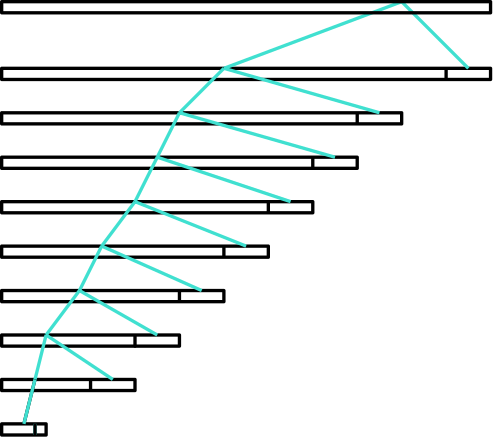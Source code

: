 <?xml version="1.0"?>
<!DOCTYPE ipe SYSTEM "ipe.dtd">
<ipe version="70212" creator="Ipe 7.2.12">
<info created="D:20200511153740" modified="D:20200511154524"/>
<ipestyle name="basic">
<symbol name="arrow/arc(spx)">
<path stroke="sym-stroke" fill="sym-stroke" pen="sym-pen">
0 0 m
-1 0.333 l
-1 -0.333 l
h
</path>
</symbol>
<symbol name="arrow/farc(spx)">
<path stroke="sym-stroke" fill="white" pen="sym-pen">
0 0 m
-1 0.333 l
-1 -0.333 l
h
</path>
</symbol>
<symbol name="arrow/ptarc(spx)">
<path stroke="sym-stroke" fill="sym-stroke" pen="sym-pen">
0 0 m
-1 0.333 l
-0.8 0 l
-1 -0.333 l
h
</path>
</symbol>
<symbol name="arrow/fptarc(spx)">
<path stroke="sym-stroke" fill="white" pen="sym-pen">
0 0 m
-1 0.333 l
-0.8 0 l
-1 -0.333 l
h
</path>
</symbol>
<symbol name="mark/circle(sx)" transformations="translations">
<path fill="sym-stroke">
0.6 0 0 0.6 0 0 e
0.4 0 0 0.4 0 0 e
</path>
</symbol>
<symbol name="mark/disk(sx)" transformations="translations">
<path fill="sym-stroke">
0.6 0 0 0.6 0 0 e
</path>
</symbol>
<symbol name="mark/fdisk(sfx)" transformations="translations">
<group>
<path fill="sym-fill">
0.5 0 0 0.5 0 0 e
</path>
<path fill="sym-stroke" fillrule="eofill">
0.6 0 0 0.6 0 0 e
0.4 0 0 0.4 0 0 e
</path>
</group>
</symbol>
<symbol name="mark/box(sx)" transformations="translations">
<path fill="sym-stroke" fillrule="eofill">
-0.6 -0.6 m
0.6 -0.6 l
0.6 0.6 l
-0.6 0.6 l
h
-0.4 -0.4 m
0.4 -0.4 l
0.4 0.4 l
-0.4 0.4 l
h
</path>
</symbol>
<symbol name="mark/square(sx)" transformations="translations">
<path fill="sym-stroke">
-0.6 -0.6 m
0.6 -0.6 l
0.6 0.6 l
-0.6 0.6 l
h
</path>
</symbol>
<symbol name="mark/fsquare(sfx)" transformations="translations">
<group>
<path fill="sym-fill">
-0.5 -0.5 m
0.5 -0.5 l
0.5 0.5 l
-0.5 0.5 l
h
</path>
<path fill="sym-stroke" fillrule="eofill">
-0.6 -0.6 m
0.6 -0.6 l
0.6 0.6 l
-0.6 0.6 l
h
-0.4 -0.4 m
0.4 -0.4 l
0.4 0.4 l
-0.4 0.4 l
h
</path>
</group>
</symbol>
<symbol name="mark/cross(sx)" transformations="translations">
<group>
<path fill="sym-stroke">
-0.43 -0.57 m
0.57 0.43 l
0.43 0.57 l
-0.57 -0.43 l
h
</path>
<path fill="sym-stroke">
-0.43 0.57 m
0.57 -0.43 l
0.43 -0.57 l
-0.57 0.43 l
h
</path>
</group>
</symbol>
<symbol name="arrow/fnormal(spx)">
<path stroke="sym-stroke" fill="white" pen="sym-pen">
0 0 m
-1 0.333 l
-1 -0.333 l
h
</path>
</symbol>
<symbol name="arrow/pointed(spx)">
<path stroke="sym-stroke" fill="sym-stroke" pen="sym-pen">
0 0 m
-1 0.333 l
-0.8 0 l
-1 -0.333 l
h
</path>
</symbol>
<symbol name="arrow/fpointed(spx)">
<path stroke="sym-stroke" fill="white" pen="sym-pen">
0 0 m
-1 0.333 l
-0.8 0 l
-1 -0.333 l
h
</path>
</symbol>
<symbol name="arrow/linear(spx)">
<path stroke="sym-stroke" pen="sym-pen">
-1 0.333 m
0 0 l
-1 -0.333 l
</path>
</symbol>
<symbol name="arrow/fdouble(spx)">
<path stroke="sym-stroke" fill="white" pen="sym-pen">
0 0 m
-1 0.333 l
-1 -0.333 l
h
-1 0 m
-2 0.333 l
-2 -0.333 l
h
</path>
</symbol>
<symbol name="arrow/double(spx)">
<path stroke="sym-stroke" fill="sym-stroke" pen="sym-pen">
0 0 m
-1 0.333 l
-1 -0.333 l
h
-1 0 m
-2 0.333 l
-2 -0.333 l
h
</path>
</symbol>
<pen name="heavier" value="0.8"/>
<pen name="fat" value="1.2"/>
<pen name="ultrafat" value="2"/>
<symbolsize name="large" value="5"/>
<symbolsize name="small" value="2"/>
<symbolsize name="tiny" value="1.1"/>
<arrowsize name="large" value="10"/>
<arrowsize name="small" value="5"/>
<arrowsize name="tiny" value="3"/>
<color name="red" value="1 0 0"/>
<color name="green" value="0 1 0"/>
<color name="blue" value="0 0 1"/>
<color name="yellow" value="1 1 0"/>
<color name="orange" value="1 0.647 0"/>
<color name="gold" value="1 0.843 0"/>
<color name="purple" value="0.627 0.125 0.941"/>
<color name="gray" value="0.745"/>
<color name="brown" value="0.647 0.165 0.165"/>
<color name="navy" value="0 0 0.502"/>
<color name="pink" value="1 0.753 0.796"/>
<color name="seagreen" value="0.18 0.545 0.341"/>
<color name="turquoise" value="0.251 0.878 0.816"/>
<color name="violet" value="0.933 0.51 0.933"/>
<color name="darkblue" value="0 0 0.545"/>
<color name="darkcyan" value="0 0.545 0.545"/>
<color name="darkgray" value="0.663"/>
<color name="darkgreen" value="0 0.392 0"/>
<color name="darkmagenta" value="0.545 0 0.545"/>
<color name="darkorange" value="1 0.549 0"/>
<color name="darkred" value="0.545 0 0"/>
<color name="lightblue" value="0.678 0.847 0.902"/>
<color name="lightcyan" value="0.878 1 1"/>
<color name="lightgray" value="0.827"/>
<color name="lightgreen" value="0.565 0.933 0.565"/>
<color name="lightyellow" value="1 1 0.878"/>
<dashstyle name="dashed" value="[4] 0"/>
<dashstyle name="dotted" value="[1 3] 0"/>
<dashstyle name="dash dotted" value="[4 2 1 2] 0"/>
<dashstyle name="dash dot dotted" value="[4 2 1 2 1 2] 0"/>
<textsize name="large" value="\large"/>
<textsize name="Large" value="\Large"/>
<textsize name="LARGE" value="\LARGE"/>
<textsize name="huge" value="\huge"/>
<textsize name="Huge" value="\Huge"/>
<textsize name="small" value="\small"/>
<textsize name="footnote" value="\footnotesize"/>
<textsize name="tiny" value="\tiny"/>
<textstyle name="center" begin="\begin{center}" end="\end{center}"/>
<textstyle name="itemize" begin="\begin{itemize}" end="\end{itemize}"/>
<textstyle name="item" begin="\begin{itemize}\item{}" end="\end{itemize}"/>
<gridsize name="4 pts" value="4"/>
<gridsize name="8 pts (~3 mm)" value="8"/>
<gridsize name="16 pts (~6 mm)" value="16"/>
<gridsize name="32 pts (~12 mm)" value="32"/>
<gridsize name="10 pts (~3.5 mm)" value="10"/>
<gridsize name="20 pts (~7 mm)" value="20"/>
<gridsize name="14 pts (~5 mm)" value="14"/>
<gridsize name="28 pts (~10 mm)" value="28"/>
<gridsize name="56 pts (~20 mm)" value="56"/>
<anglesize name="90 deg" value="90"/>
<anglesize name="60 deg" value="60"/>
<anglesize name="45 deg" value="45"/>
<anglesize name="30 deg" value="30"/>
<anglesize name="22.5 deg" value="22.5"/>
<opacity name="10%" value="0.1"/>
<opacity name="30%" value="0.3"/>
<opacity name="50%" value="0.5"/>
<opacity name="75%" value="0.75"/>
<tiling name="falling" angle="-60" step="4" width="1"/>
<tiling name="rising" angle="30" step="4" width="1"/>
</ipestyle>
<page>
<layer name="alpha"/>
<view layers="alpha" active="alpha"/>
<path layer="alpha" stroke="black" pen="fat">
160 432 m
160 428 l
336 428 l
336 432 l
h
</path>
<path stroke="black" pen="fat">
160 416 m
160 412 l
304 412 l
304 416 l
h
</path>
<path stroke="black" pen="fat">
160 400 m
160 396 l
288 396 l
288 400 l
h
</path>
<path stroke="black" pen="fat">
160 384 m
160 380 l
272 380 l
272 384 l
h
</path>
<path stroke="black" pen="fat">
160 368 m
160 364 l
256 364 l
256 368 l
h
</path>
<path stroke="black" pen="fat">
160 352 m
160 348 l
240 348 l
240 352 l
h
</path>
<path stroke="black" pen="fat">
160 336 m
160 332 l
224 332 l
224 336 l
h
</path>
<path stroke="black" pen="fat">
160 320 m
160 316 l
208 316 l
208 320 l
h
</path>
<path stroke="black" pen="fat">
160 304 m
160 300 l
176 300 l
176 304 l
h
</path>
<path stroke="black" pen="fat">
320 432 m
320 428 l
320 428 l
</path>
<path stroke="black" pen="fat">
288 416 m
288 412 l
</path>
<path stroke="black" pen="fat">
272 400 m
272 396 l
</path>
<path stroke="black" pen="fat">
256 384 m
256 380 l
</path>
<path stroke="black" pen="fat">
240 368 m
240 364 l
240 364 l
</path>
<path stroke="black" pen="fat">
224 352 m
224 348 l
</path>
<path stroke="black" pen="fat">
208 336 m
208 332 l
208 332 l
208 332 l
208 332 l
208 336 l
</path>
<path stroke="black" pen="fat">
192 320 m
192 316 l
</path>
<path stroke="turquoise" pen="fat">
172 304 m
172 300 l
</path>
<path stroke="turquoise" pen="fat">
304 456 m
328 432 l
328 432 l
</path>
<path stroke="turquoise" pen="fat">
304 456 m
240 432 l
</path>
<path stroke="turquoise" pen="fat">
240 432 m
224 416 l
224 416 l
</path>
<path stroke="turquoise" pen="fat">
240 432 m
296 416 l
</path>
<path stroke="turquoise" pen="fat">
224 416 m
216 400 l
216 400 l
</path>
<path stroke="turquoise" pen="fat">
224 416 m
280 400 l
</path>
<path stroke="turquoise" pen="fat">
216 400 m
208 384 l
208 384 l
</path>
<path stroke="turquoise" pen="fat">
216 400 m
264 384 l
</path>
<path stroke="turquoise" pen="fat">
208 384 m
196 368 l
196 368 l
</path>
<path stroke="turquoise" pen="fat">
208 384 m
248 368 l
</path>
<path stroke="turquoise" pen="fat">
196 368 m
188 352 l
</path>
<path stroke="turquoise" pen="fat">
196 368 m
232 352 l
232 352 l
</path>
<path stroke="turquoise" pen="fat">
188 352 m
176 336 l
</path>
<path stroke="turquoise" pen="fat">
188 352 m
216 336 l
</path>
<path stroke="turquoise" pen="fat">
176 336 m
172 320 l
</path>
<path stroke="turquoise" pen="fat">
176 336 m
200 320 l
</path>
<path stroke="black" pen="fat">
172 320 m
168 304 l
</path>
<path stroke="black" pen="fat">
172 304 m
172 300 l
</path>
<path stroke="turquoise" pen="fat">
172 320 m
168 304 l
</path>
<path stroke="black" pen="fat">
160 456 m
160 452 l
336 452 l
336 456 l
h
</path>
</page>
</ipe>
